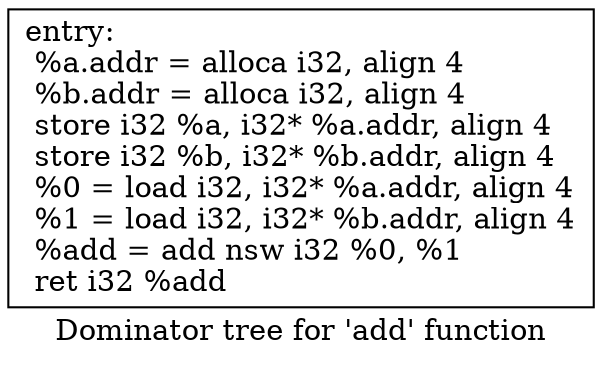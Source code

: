 digraph "Dominator tree for 'add' function" {
	label="Dominator tree for 'add' function";

	Node0x55fd326f1a70 [shape=record,label="{entry:\l  %a.addr = alloca i32, align 4\l  %b.addr = alloca i32, align 4\l  store i32 %a, i32* %a.addr, align 4\l  store i32 %b, i32* %b.addr, align 4\l  %0 = load i32, i32* %a.addr, align 4\l  %1 = load i32, i32* %b.addr, align 4\l  %add = add nsw i32 %0, %1\l  ret i32 %add\l}"];
}

